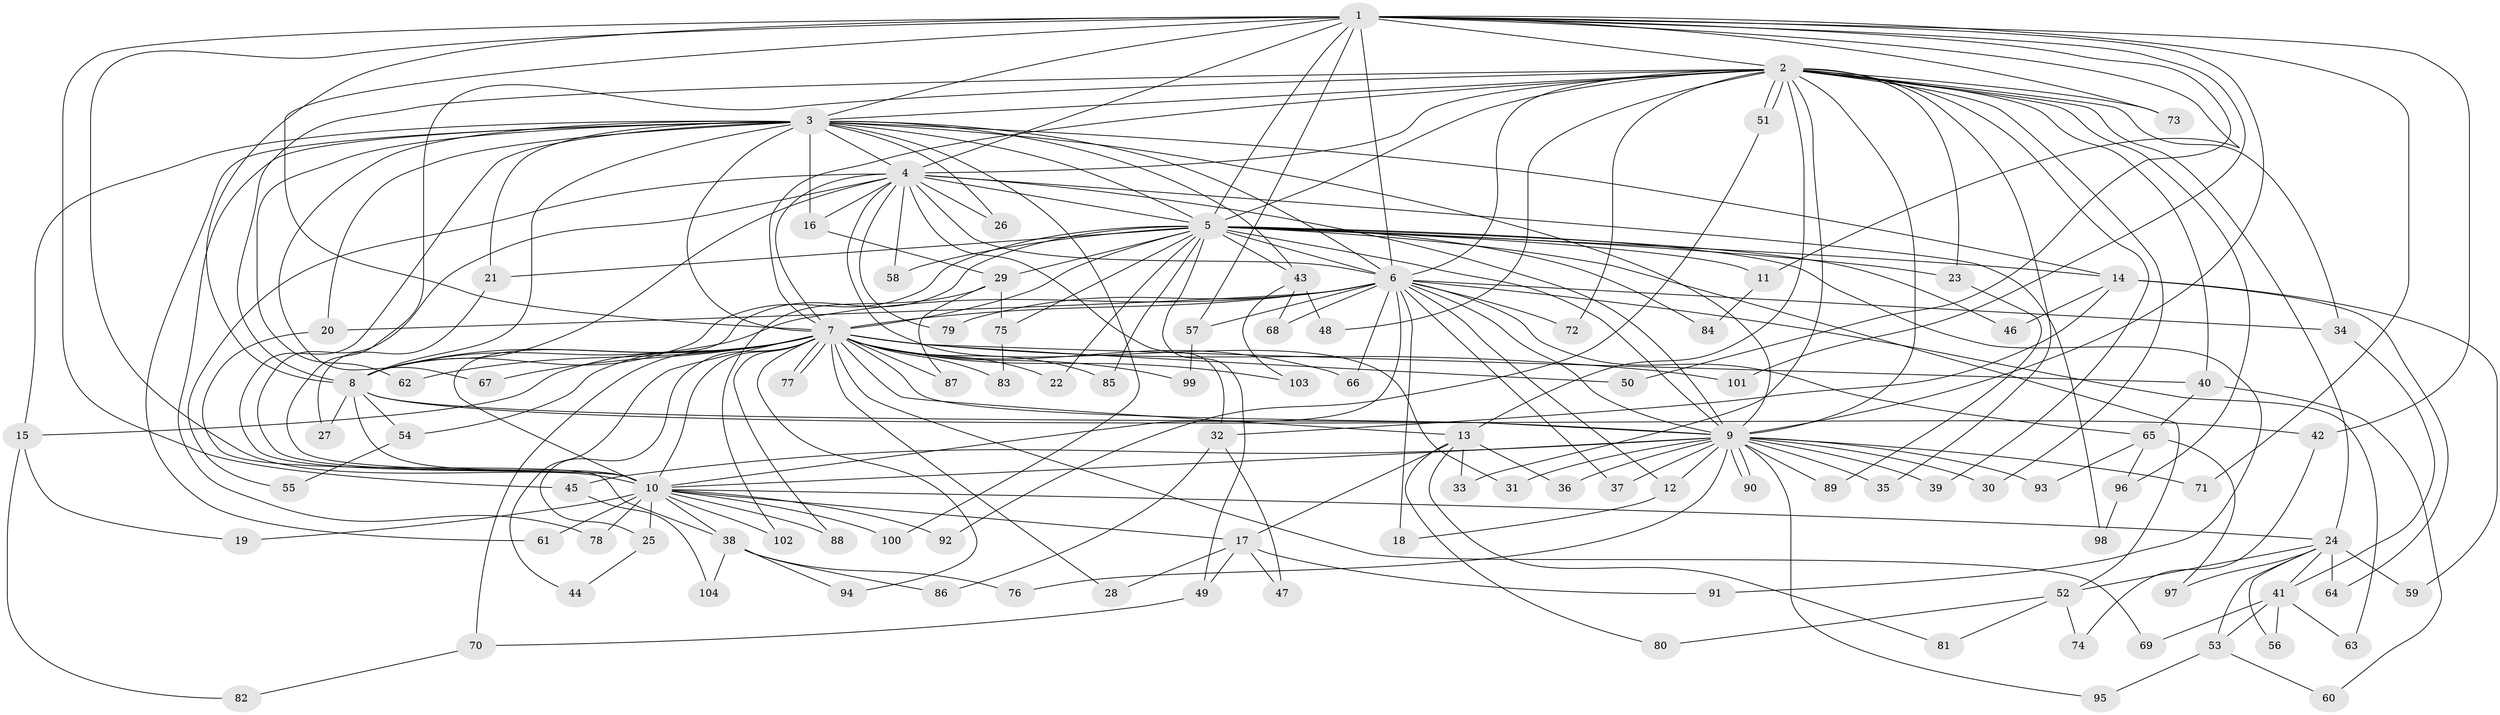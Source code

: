 // Generated by graph-tools (version 1.1) at 2025/11/02/27/25 16:11:00]
// undirected, 104 vertices, 233 edges
graph export_dot {
graph [start="1"]
  node [color=gray90,style=filled];
  1;
  2;
  3;
  4;
  5;
  6;
  7;
  8;
  9;
  10;
  11;
  12;
  13;
  14;
  15;
  16;
  17;
  18;
  19;
  20;
  21;
  22;
  23;
  24;
  25;
  26;
  27;
  28;
  29;
  30;
  31;
  32;
  33;
  34;
  35;
  36;
  37;
  38;
  39;
  40;
  41;
  42;
  43;
  44;
  45;
  46;
  47;
  48;
  49;
  50;
  51;
  52;
  53;
  54;
  55;
  56;
  57;
  58;
  59;
  60;
  61;
  62;
  63;
  64;
  65;
  66;
  67;
  68;
  69;
  70;
  71;
  72;
  73;
  74;
  75;
  76;
  77;
  78;
  79;
  80;
  81;
  82;
  83;
  84;
  85;
  86;
  87;
  88;
  89;
  90;
  91;
  92;
  93;
  94;
  95;
  96;
  97;
  98;
  99;
  100;
  101;
  102;
  103;
  104;
  1 -- 2;
  1 -- 3;
  1 -- 4;
  1 -- 5;
  1 -- 6;
  1 -- 7;
  1 -- 8;
  1 -- 9;
  1 -- 10;
  1 -- 11;
  1 -- 42;
  1 -- 45;
  1 -- 50;
  1 -- 57;
  1 -- 71;
  1 -- 73;
  1 -- 101;
  2 -- 3;
  2 -- 4;
  2 -- 5;
  2 -- 6;
  2 -- 7;
  2 -- 8;
  2 -- 9;
  2 -- 10;
  2 -- 13;
  2 -- 23;
  2 -- 24;
  2 -- 30;
  2 -- 33;
  2 -- 34;
  2 -- 35;
  2 -- 39;
  2 -- 40;
  2 -- 48;
  2 -- 51;
  2 -- 51;
  2 -- 72;
  2 -- 73;
  2 -- 96;
  3 -- 4;
  3 -- 5;
  3 -- 6;
  3 -- 7;
  3 -- 8;
  3 -- 9;
  3 -- 10;
  3 -- 14;
  3 -- 15;
  3 -- 16;
  3 -- 20;
  3 -- 21;
  3 -- 26;
  3 -- 43;
  3 -- 61;
  3 -- 62;
  3 -- 67;
  3 -- 78;
  3 -- 100;
  4 -- 5;
  4 -- 6;
  4 -- 7;
  4 -- 8;
  4 -- 9;
  4 -- 10;
  4 -- 16;
  4 -- 26;
  4 -- 31;
  4 -- 32;
  4 -- 55;
  4 -- 58;
  4 -- 79;
  4 -- 98;
  5 -- 6;
  5 -- 7;
  5 -- 8;
  5 -- 9;
  5 -- 10;
  5 -- 11;
  5 -- 14;
  5 -- 21;
  5 -- 22;
  5 -- 23;
  5 -- 29;
  5 -- 43;
  5 -- 46;
  5 -- 49;
  5 -- 52;
  5 -- 58;
  5 -- 75;
  5 -- 84;
  5 -- 85;
  5 -- 91;
  6 -- 7;
  6 -- 8;
  6 -- 9;
  6 -- 10;
  6 -- 12;
  6 -- 18;
  6 -- 20;
  6 -- 34;
  6 -- 37;
  6 -- 57;
  6 -- 63;
  6 -- 65;
  6 -- 66;
  6 -- 68;
  6 -- 72;
  6 -- 79;
  7 -- 8;
  7 -- 9;
  7 -- 10;
  7 -- 13;
  7 -- 15;
  7 -- 22;
  7 -- 25;
  7 -- 28;
  7 -- 40;
  7 -- 44;
  7 -- 50;
  7 -- 54;
  7 -- 62;
  7 -- 66;
  7 -- 67;
  7 -- 69;
  7 -- 70;
  7 -- 77;
  7 -- 77;
  7 -- 83;
  7 -- 85;
  7 -- 87;
  7 -- 88;
  7 -- 94;
  7 -- 99;
  7 -- 101;
  7 -- 103;
  8 -- 9;
  8 -- 10;
  8 -- 27;
  8 -- 42;
  8 -- 54;
  9 -- 10;
  9 -- 12;
  9 -- 30;
  9 -- 31;
  9 -- 35;
  9 -- 36;
  9 -- 37;
  9 -- 39;
  9 -- 45;
  9 -- 71;
  9 -- 76;
  9 -- 89;
  9 -- 90;
  9 -- 90;
  9 -- 93;
  9 -- 95;
  10 -- 17;
  10 -- 19;
  10 -- 24;
  10 -- 25;
  10 -- 38;
  10 -- 61;
  10 -- 78;
  10 -- 88;
  10 -- 92;
  10 -- 100;
  10 -- 102;
  11 -- 84;
  12 -- 18;
  13 -- 17;
  13 -- 33;
  13 -- 36;
  13 -- 80;
  13 -- 81;
  14 -- 32;
  14 -- 46;
  14 -- 59;
  14 -- 64;
  15 -- 19;
  15 -- 82;
  16 -- 29;
  17 -- 28;
  17 -- 47;
  17 -- 49;
  17 -- 91;
  20 -- 38;
  21 -- 27;
  23 -- 89;
  24 -- 41;
  24 -- 52;
  24 -- 53;
  24 -- 56;
  24 -- 59;
  24 -- 64;
  24 -- 97;
  25 -- 44;
  29 -- 75;
  29 -- 87;
  29 -- 102;
  32 -- 47;
  32 -- 86;
  34 -- 41;
  38 -- 76;
  38 -- 86;
  38 -- 94;
  38 -- 104;
  40 -- 60;
  40 -- 65;
  41 -- 53;
  41 -- 56;
  41 -- 63;
  41 -- 69;
  42 -- 74;
  43 -- 48;
  43 -- 68;
  43 -- 103;
  45 -- 104;
  49 -- 70;
  51 -- 92;
  52 -- 74;
  52 -- 80;
  52 -- 81;
  53 -- 60;
  53 -- 95;
  54 -- 55;
  57 -- 99;
  65 -- 93;
  65 -- 96;
  65 -- 97;
  70 -- 82;
  75 -- 83;
  96 -- 98;
}
